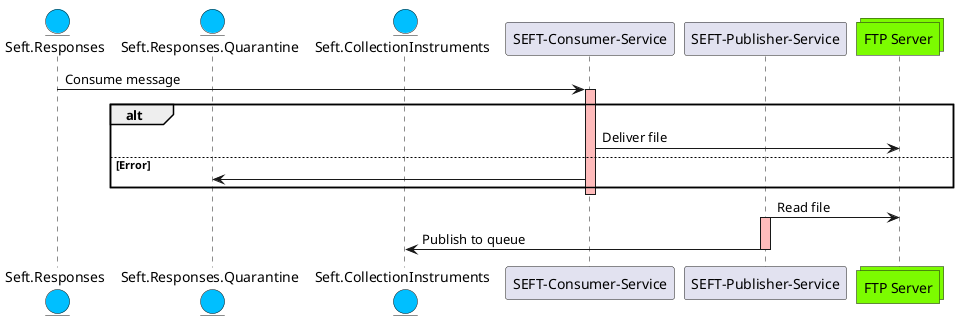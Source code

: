@startuml

skinparam EntityBackgroundColor DeepSkyBlue
skinparam DatabaseBackgroundColor DeepSkyBlue
skinparam CollectionsBackgroundColor LawnGreen

entity Seft.Responses as srq
entity Seft.Responses.Quarantine as srqq
entity Seft.CollectionInstruments as sciq

participant "SEFT-Consumer-Service" as scs
participant "SEFT-Publisher-Service" as sps
collections "FTP Server" as ftp

srq -> scs : Consume message
activate scs #FFBBBB
alt
scs -> ftp : Deliver file
else Error
scs -> srqq :
end
deactivate scs


sps -> ftp : Read file
activate sps #FFBBBB
sps -> sciq : Publish to queue
deactivate sps

@enduml